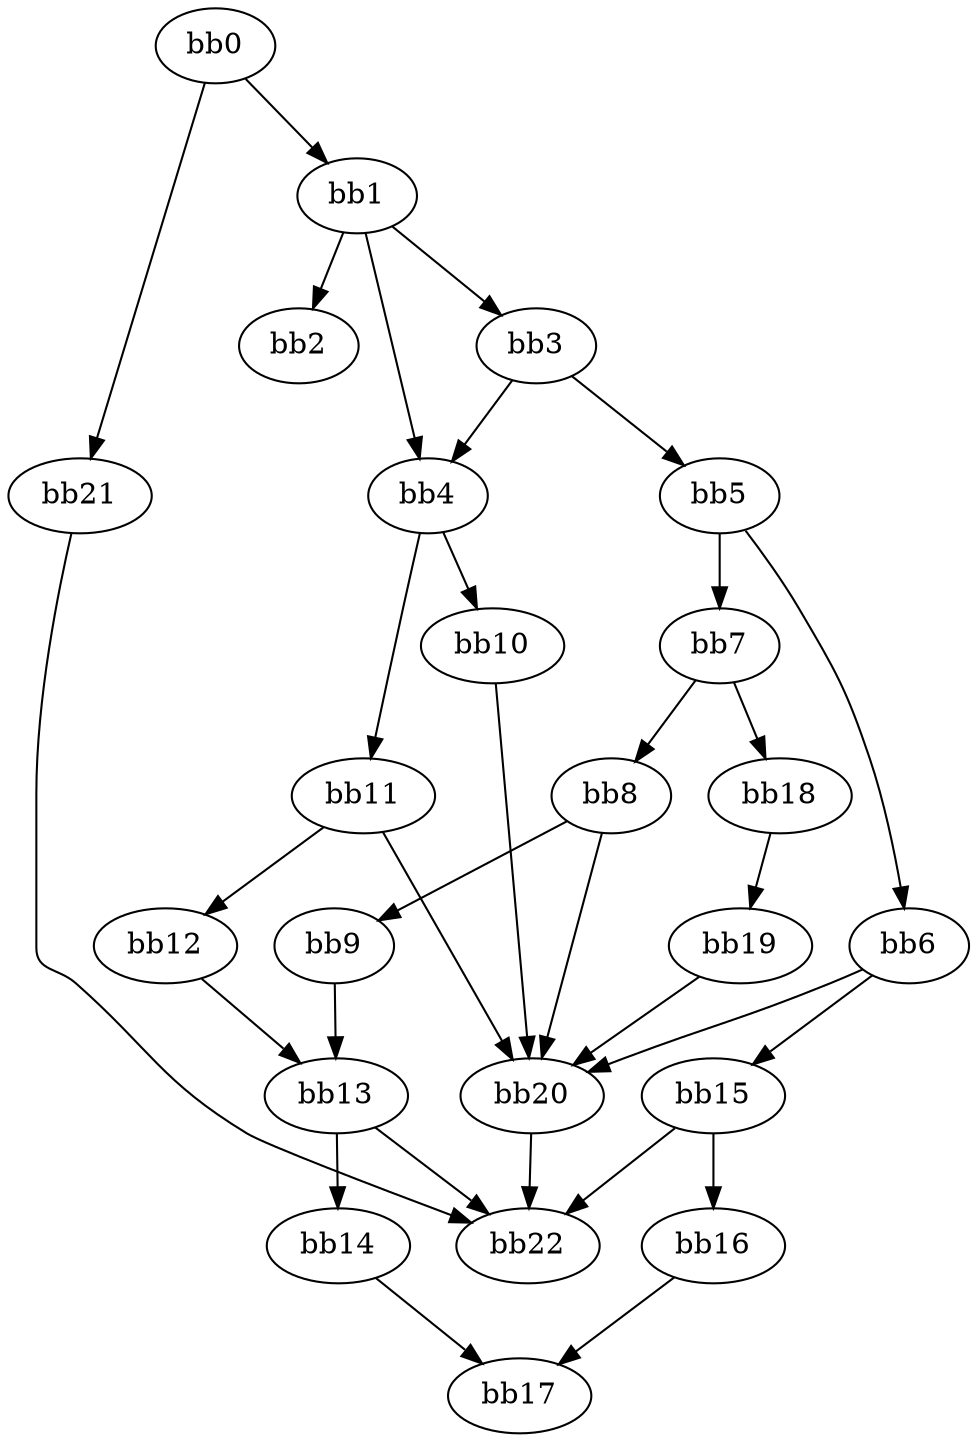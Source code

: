 digraph {
    0 [ label = "bb0\l" ]
    1 [ label = "bb1\l" ]
    2 [ label = "bb2\l" ]
    3 [ label = "bb3\l" ]
    4 [ label = "bb4\l" ]
    5 [ label = "bb5\l" ]
    6 [ label = "bb6\l" ]
    7 [ label = "bb7\l" ]
    8 [ label = "bb8\l" ]
    9 [ label = "bb9\l" ]
    10 [ label = "bb10\l" ]
    11 [ label = "bb11\l" ]
    12 [ label = "bb12\l" ]
    13 [ label = "bb13\l" ]
    14 [ label = "bb14\l" ]
    15 [ label = "bb15\l" ]
    16 [ label = "bb16\l" ]
    17 [ label = "bb17\l" ]
    18 [ label = "bb18\l" ]
    19 [ label = "bb19\l" ]
    20 [ label = "bb20\l" ]
    21 [ label = "bb21\l" ]
    22 [ label = "bb22\l" ]
    0 -> 1 [ ]
    0 -> 21 [ ]
    1 -> 2 [ ]
    1 -> 3 [ ]
    1 -> 4 [ ]
    3 -> 4 [ ]
    3 -> 5 [ ]
    4 -> 10 [ ]
    4 -> 11 [ ]
    5 -> 6 [ ]
    5 -> 7 [ ]
    6 -> 15 [ ]
    6 -> 20 [ ]
    7 -> 8 [ ]
    7 -> 18 [ ]
    8 -> 9 [ ]
    8 -> 20 [ ]
    9 -> 13 [ ]
    10 -> 20 [ ]
    11 -> 12 [ ]
    11 -> 20 [ ]
    12 -> 13 [ ]
    13 -> 14 [ ]
    13 -> 22 [ ]
    14 -> 17 [ ]
    15 -> 16 [ ]
    15 -> 22 [ ]
    16 -> 17 [ ]
    18 -> 19 [ ]
    19 -> 20 [ ]
    20 -> 22 [ ]
    21 -> 22 [ ]
}

